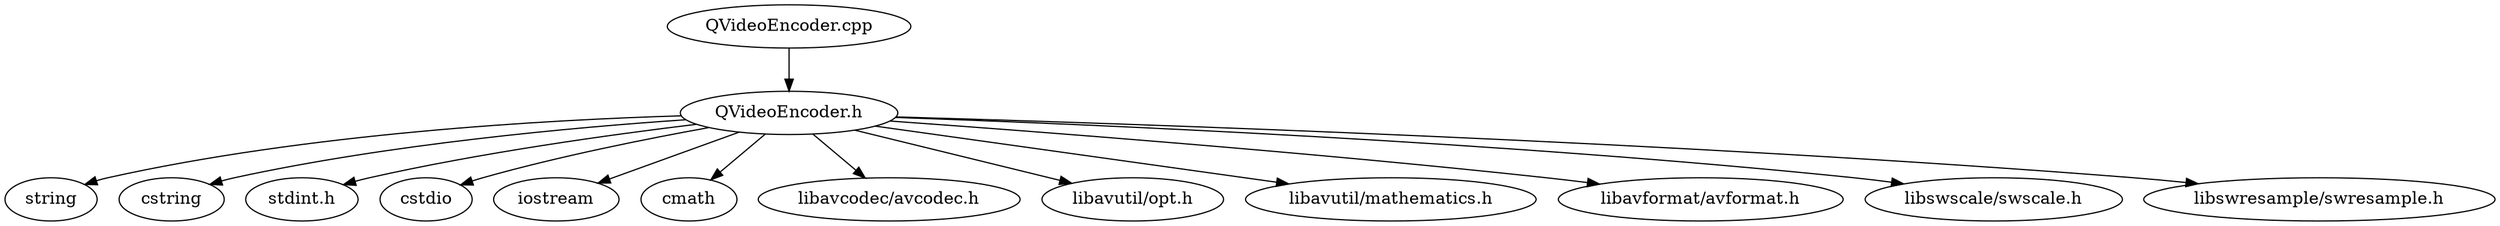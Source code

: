 digraph dependencies {
"QVideoEncoder.cpp" -> "QVideoEncoder.h";
"QVideoEncoder.h" -> "string";
"QVideoEncoder.h" -> "cstring";
"QVideoEncoder.h" -> "stdint.h";
"QVideoEncoder.h" -> "cstdio";
"QVideoEncoder.h" -> "iostream";
"QVideoEncoder.h" -> "cmath";
"QVideoEncoder.h" -> "libavcodec/avcodec.h";
"QVideoEncoder.h" -> "libavutil/opt.h";
"QVideoEncoder.h" -> "libavutil/mathematics.h";
"QVideoEncoder.h" -> "libavformat/avformat.h";
"QVideoEncoder.h" -> "libswscale/swscale.h";
"QVideoEncoder.h" -> "libswresample/swresample.h";
}